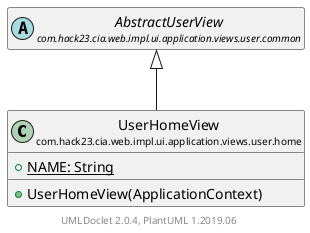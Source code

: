 @startuml
    set namespaceSeparator none
    hide empty fields
    hide empty methods

    class "<size:14>UserHomeView\n<size:10>com.hack23.cia.web.impl.ui.application.views.user.home" as com.hack23.cia.web.impl.ui.application.views.user.home.UserHomeView [[UserHomeView.html]] {
        {static} +NAME: String
        +UserHomeView(ApplicationContext)
    }

    abstract class "<size:14>AbstractUserView\n<size:10>com.hack23.cia.web.impl.ui.application.views.user.common" as com.hack23.cia.web.impl.ui.application.views.user.common.AbstractUserView [[../common/AbstractUserView.html]]

    com.hack23.cia.web.impl.ui.application.views.user.common.AbstractUserView <|-- com.hack23.cia.web.impl.ui.application.views.user.home.UserHomeView

    center footer UMLDoclet 2.0.4, PlantUML 1.2019.06
@enduml
